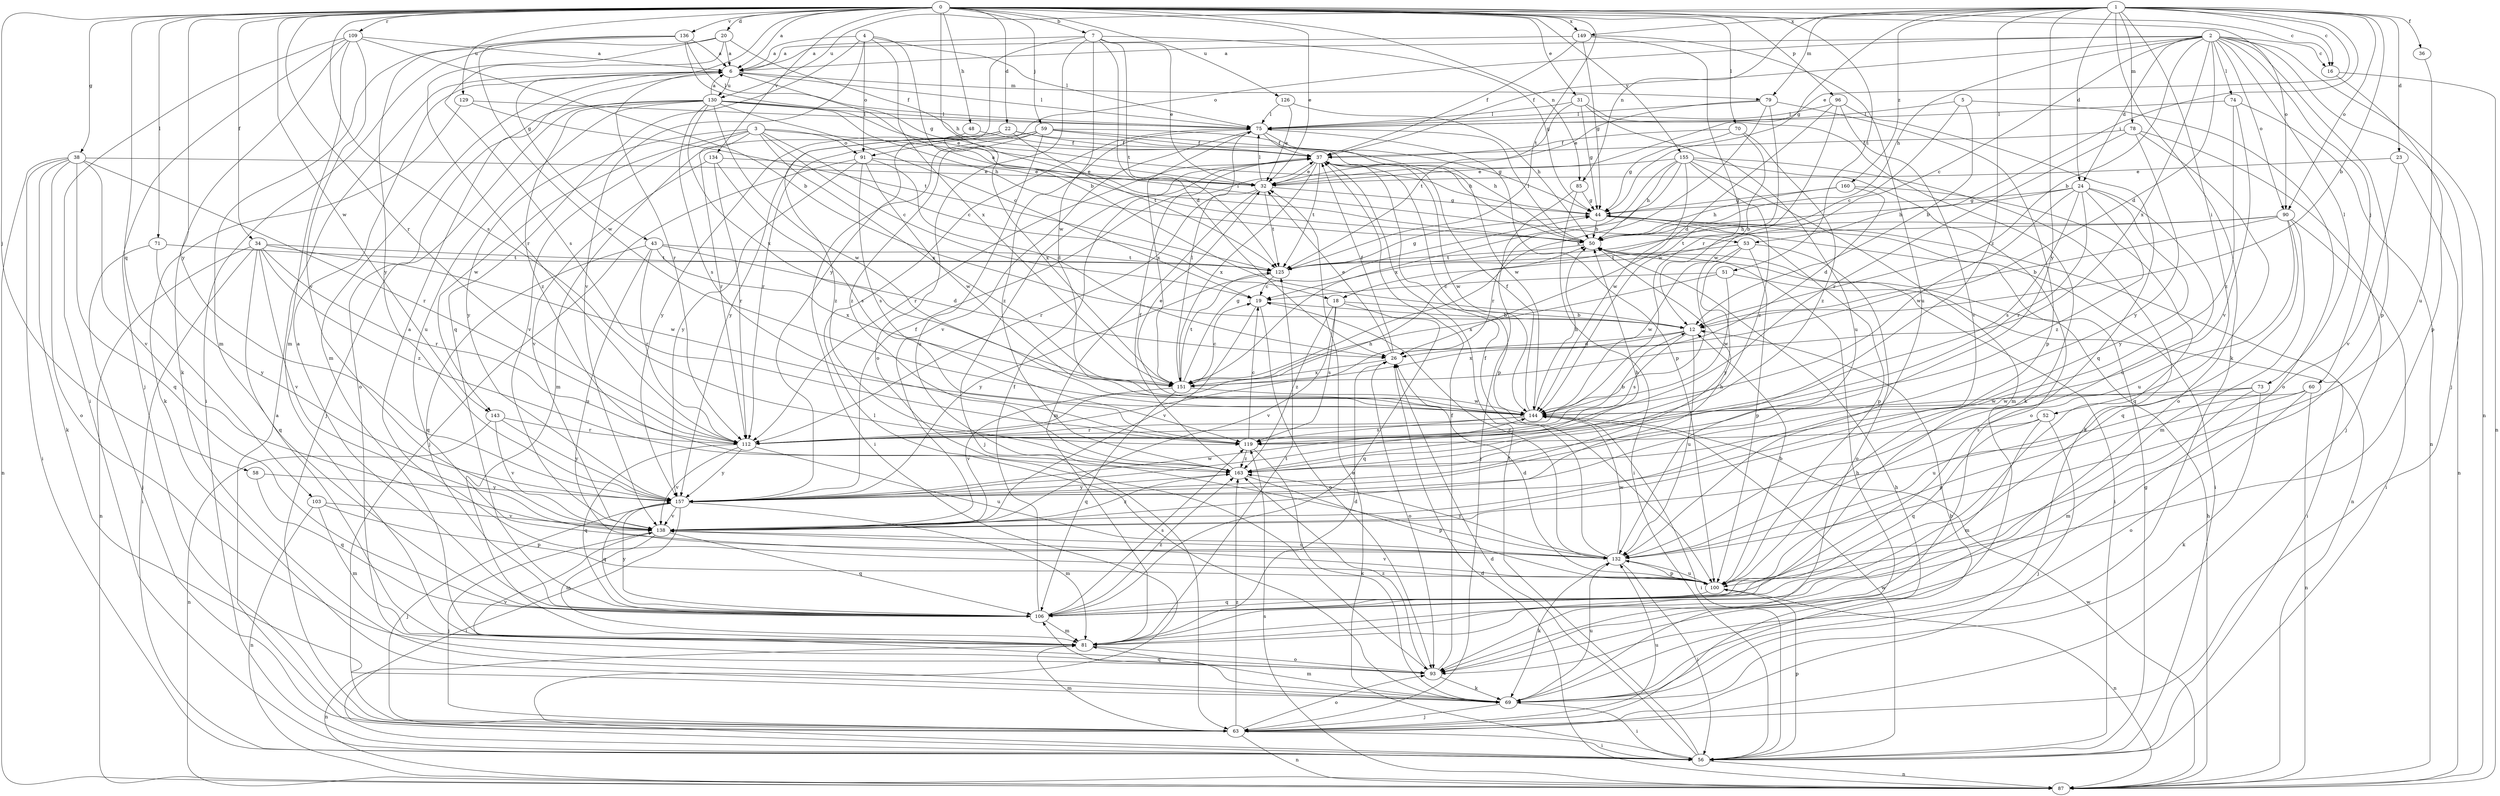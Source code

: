 strict digraph  {
0;
1;
2;
3;
4;
5;
6;
7;
12;
16;
18;
19;
20;
22;
23;
24;
26;
31;
32;
34;
36;
37;
38;
43;
44;
48;
50;
51;
52;
53;
56;
58;
59;
60;
63;
69;
70;
71;
73;
74;
75;
78;
79;
81;
85;
87;
90;
91;
93;
96;
100;
103;
106;
109;
112;
119;
125;
126;
129;
130;
132;
134;
136;
138;
143;
144;
149;
151;
155;
157;
160;
163;
0 -> 6  [label=a];
0 -> 7  [label=b];
0 -> 16  [label=c];
0 -> 20  [label=d];
0 -> 22  [label=d];
0 -> 31  [label=e];
0 -> 32  [label=e];
0 -> 34  [label=f];
0 -> 38  [label=g];
0 -> 43  [label=g];
0 -> 48  [label=h];
0 -> 50  [label=h];
0 -> 51  [label=i];
0 -> 58  [label=j];
0 -> 59  [label=j];
0 -> 70  [label=l];
0 -> 71  [label=l];
0 -> 85  [label=n];
0 -> 90  [label=o];
0 -> 96  [label=p];
0 -> 103  [label=q];
0 -> 109  [label=r];
0 -> 112  [label=r];
0 -> 119  [label=s];
0 -> 125  [label=t];
0 -> 126  [label=u];
0 -> 129  [label=u];
0 -> 134  [label=v];
0 -> 136  [label=v];
0 -> 143  [label=w];
0 -> 149  [label=x];
0 -> 155  [label=y];
0 -> 157  [label=y];
1 -> 12  [label=b];
1 -> 16  [label=c];
1 -> 23  [label=d];
1 -> 24  [label=d];
1 -> 32  [label=e];
1 -> 36  [label=f];
1 -> 44  [label=g];
1 -> 52  [label=i];
1 -> 53  [label=i];
1 -> 69  [label=k];
1 -> 78  [label=m];
1 -> 79  [label=m];
1 -> 85  [label=n];
1 -> 90  [label=o];
1 -> 130  [label=u];
1 -> 149  [label=x];
1 -> 157  [label=y];
1 -> 160  [label=z];
1 -> 163  [label=z];
2 -> 6  [label=a];
2 -> 12  [label=b];
2 -> 16  [label=c];
2 -> 18  [label=c];
2 -> 24  [label=d];
2 -> 26  [label=d];
2 -> 37  [label=f];
2 -> 50  [label=h];
2 -> 60  [label=j];
2 -> 63  [label=j];
2 -> 73  [label=l];
2 -> 74  [label=l];
2 -> 87  [label=n];
2 -> 90  [label=o];
2 -> 91  [label=o];
2 -> 100  [label=p];
2 -> 151  [label=x];
3 -> 18  [label=c];
3 -> 19  [label=c];
3 -> 53  [label=i];
3 -> 91  [label=o];
3 -> 112  [label=r];
3 -> 138  [label=v];
3 -> 143  [label=w];
3 -> 151  [label=x];
3 -> 157  [label=y];
4 -> 6  [label=a];
4 -> 12  [label=b];
4 -> 75  [label=l];
4 -> 91  [label=o];
4 -> 106  [label=q];
4 -> 138  [label=v];
4 -> 151  [label=x];
5 -> 12  [label=b];
5 -> 19  [label=c];
5 -> 75  [label=l];
5 -> 93  [label=o];
6 -> 75  [label=l];
6 -> 79  [label=m];
6 -> 81  [label=m];
6 -> 112  [label=r];
6 -> 130  [label=u];
7 -> 6  [label=a];
7 -> 26  [label=d];
7 -> 32  [label=e];
7 -> 44  [label=g];
7 -> 93  [label=o];
7 -> 125  [label=t];
7 -> 144  [label=w];
7 -> 157  [label=y];
12 -> 26  [label=d];
12 -> 119  [label=s];
12 -> 132  [label=u];
12 -> 151  [label=x];
16 -> 87  [label=n];
16 -> 100  [label=p];
18 -> 12  [label=b];
18 -> 106  [label=q];
18 -> 119  [label=s];
18 -> 138  [label=v];
18 -> 163  [label=z];
19 -> 12  [label=b];
19 -> 93  [label=o];
19 -> 138  [label=v];
20 -> 6  [label=a];
20 -> 37  [label=f];
20 -> 56  [label=i];
20 -> 112  [label=r];
20 -> 119  [label=s];
22 -> 37  [label=f];
22 -> 50  [label=h];
22 -> 125  [label=t];
22 -> 151  [label=x];
22 -> 157  [label=y];
22 -> 163  [label=z];
23 -> 32  [label=e];
23 -> 87  [label=n];
23 -> 138  [label=v];
24 -> 44  [label=g];
24 -> 50  [label=h];
24 -> 112  [label=r];
24 -> 119  [label=s];
24 -> 132  [label=u];
24 -> 144  [label=w];
24 -> 157  [label=y];
24 -> 163  [label=z];
26 -> 32  [label=e];
26 -> 37  [label=f];
26 -> 93  [label=o];
26 -> 151  [label=x];
31 -> 44  [label=g];
31 -> 69  [label=k];
31 -> 75  [label=l];
31 -> 125  [label=t];
31 -> 132  [label=u];
32 -> 44  [label=g];
32 -> 75  [label=l];
32 -> 81  [label=m];
32 -> 112  [label=r];
32 -> 125  [label=t];
34 -> 56  [label=i];
34 -> 87  [label=n];
34 -> 106  [label=q];
34 -> 112  [label=r];
34 -> 125  [label=t];
34 -> 138  [label=v];
34 -> 144  [label=w];
34 -> 163  [label=z];
36 -> 132  [label=u];
37 -> 32  [label=e];
37 -> 63  [label=j];
37 -> 100  [label=p];
37 -> 112  [label=r];
37 -> 125  [label=t];
37 -> 144  [label=w];
37 -> 151  [label=x];
38 -> 32  [label=e];
38 -> 56  [label=i];
38 -> 69  [label=k];
38 -> 87  [label=n];
38 -> 93  [label=o];
38 -> 106  [label=q];
38 -> 112  [label=r];
38 -> 138  [label=v];
43 -> 26  [label=d];
43 -> 106  [label=q];
43 -> 112  [label=r];
43 -> 125  [label=t];
43 -> 132  [label=u];
43 -> 151  [label=x];
44 -> 50  [label=h];
44 -> 56  [label=i];
44 -> 87  [label=n];
44 -> 100  [label=p];
48 -> 37  [label=f];
48 -> 81  [label=m];
50 -> 6  [label=a];
50 -> 56  [label=i];
50 -> 75  [label=l];
50 -> 125  [label=t];
51 -> 19  [label=c];
51 -> 56  [label=i];
51 -> 144  [label=w];
51 -> 151  [label=x];
52 -> 63  [label=j];
52 -> 81  [label=m];
52 -> 106  [label=q];
52 -> 119  [label=s];
53 -> 93  [label=o];
53 -> 100  [label=p];
53 -> 125  [label=t];
53 -> 144  [label=w];
53 -> 157  [label=y];
56 -> 6  [label=a];
56 -> 26  [label=d];
56 -> 32  [label=e];
56 -> 37  [label=f];
56 -> 44  [label=g];
56 -> 87  [label=n];
56 -> 100  [label=p];
56 -> 144  [label=w];
58 -> 106  [label=q];
58 -> 157  [label=y];
59 -> 37  [label=f];
59 -> 44  [label=g];
59 -> 50  [label=h];
59 -> 56  [label=i];
59 -> 112  [label=r];
59 -> 132  [label=u];
59 -> 157  [label=y];
59 -> 163  [label=z];
60 -> 87  [label=n];
60 -> 93  [label=o];
60 -> 100  [label=p];
60 -> 144  [label=w];
63 -> 50  [label=h];
63 -> 56  [label=i];
63 -> 81  [label=m];
63 -> 87  [label=n];
63 -> 93  [label=o];
63 -> 132  [label=u];
63 -> 163  [label=z];
69 -> 12  [label=b];
69 -> 50  [label=h];
69 -> 56  [label=i];
69 -> 63  [label=j];
69 -> 75  [label=l];
69 -> 81  [label=m];
69 -> 106  [label=q];
69 -> 132  [label=u];
70 -> 12  [label=b];
70 -> 37  [label=f];
70 -> 44  [label=g];
70 -> 163  [label=z];
71 -> 63  [label=j];
71 -> 125  [label=t];
71 -> 157  [label=y];
73 -> 69  [label=k];
73 -> 81  [label=m];
73 -> 132  [label=u];
73 -> 144  [label=w];
74 -> 75  [label=l];
74 -> 87  [label=n];
74 -> 138  [label=v];
74 -> 163  [label=z];
75 -> 37  [label=f];
75 -> 100  [label=p];
75 -> 138  [label=v];
75 -> 144  [label=w];
75 -> 151  [label=x];
75 -> 163  [label=z];
78 -> 37  [label=f];
78 -> 63  [label=j];
78 -> 93  [label=o];
78 -> 112  [label=r];
78 -> 157  [label=y];
79 -> 32  [label=e];
79 -> 75  [label=l];
79 -> 100  [label=p];
79 -> 144  [label=w];
79 -> 151  [label=x];
81 -> 26  [label=d];
81 -> 87  [label=n];
81 -> 93  [label=o];
81 -> 125  [label=t];
85 -> 44  [label=g];
85 -> 56  [label=i];
85 -> 63  [label=j];
87 -> 26  [label=d];
87 -> 50  [label=h];
87 -> 119  [label=s];
87 -> 144  [label=w];
90 -> 12  [label=b];
90 -> 50  [label=h];
90 -> 56  [label=i];
90 -> 81  [label=m];
90 -> 106  [label=q];
90 -> 125  [label=t];
90 -> 132  [label=u];
91 -> 26  [label=d];
91 -> 32  [label=e];
91 -> 63  [label=j];
91 -> 119  [label=s];
91 -> 144  [label=w];
91 -> 157  [label=y];
93 -> 37  [label=f];
93 -> 69  [label=k];
93 -> 138  [label=v];
93 -> 163  [label=z];
96 -> 26  [label=d];
96 -> 75  [label=l];
96 -> 106  [label=q];
96 -> 138  [label=v];
96 -> 144  [label=w];
100 -> 6  [label=a];
100 -> 12  [label=b];
100 -> 26  [label=d];
100 -> 87  [label=n];
100 -> 106  [label=q];
100 -> 132  [label=u];
100 -> 138  [label=v];
103 -> 81  [label=m];
103 -> 87  [label=n];
103 -> 100  [label=p];
103 -> 138  [label=v];
106 -> 6  [label=a];
106 -> 37  [label=f];
106 -> 81  [label=m];
106 -> 119  [label=s];
106 -> 157  [label=y];
106 -> 163  [label=z];
109 -> 6  [label=a];
109 -> 12  [label=b];
109 -> 56  [label=i];
109 -> 63  [label=j];
109 -> 69  [label=k];
109 -> 81  [label=m];
109 -> 138  [label=v];
112 -> 12  [label=b];
112 -> 50  [label=h];
112 -> 106  [label=q];
112 -> 132  [label=u];
112 -> 138  [label=v];
112 -> 157  [label=y];
119 -> 19  [label=c];
119 -> 69  [label=k];
119 -> 163  [label=z];
125 -> 19  [label=c];
125 -> 44  [label=g];
125 -> 157  [label=y];
126 -> 32  [label=e];
126 -> 50  [label=h];
126 -> 75  [label=l];
129 -> 69  [label=k];
129 -> 75  [label=l];
129 -> 125  [label=t];
130 -> 6  [label=a];
130 -> 19  [label=c];
130 -> 32  [label=e];
130 -> 50  [label=h];
130 -> 63  [label=j];
130 -> 75  [label=l];
130 -> 93  [label=o];
130 -> 119  [label=s];
130 -> 132  [label=u];
130 -> 144  [label=w];
130 -> 151  [label=x];
130 -> 163  [label=z];
132 -> 19  [label=c];
132 -> 37  [label=f];
132 -> 56  [label=i];
132 -> 69  [label=k];
132 -> 100  [label=p];
132 -> 144  [label=w];
132 -> 163  [label=z];
134 -> 32  [label=e];
134 -> 112  [label=r];
134 -> 119  [label=s];
134 -> 138  [label=v];
136 -> 6  [label=a];
136 -> 44  [label=g];
136 -> 75  [label=l];
136 -> 81  [label=m];
136 -> 144  [label=w];
136 -> 157  [label=y];
138 -> 50  [label=h];
138 -> 63  [label=j];
138 -> 81  [label=m];
138 -> 106  [label=q];
138 -> 132  [label=u];
138 -> 163  [label=z];
143 -> 87  [label=n];
143 -> 112  [label=r];
143 -> 138  [label=v];
143 -> 157  [label=y];
144 -> 32  [label=e];
144 -> 37  [label=f];
144 -> 50  [label=h];
144 -> 56  [label=i];
144 -> 112  [label=r];
144 -> 119  [label=s];
149 -> 6  [label=a];
149 -> 37  [label=f];
149 -> 44  [label=g];
149 -> 112  [label=r];
149 -> 132  [label=u];
151 -> 19  [label=c];
151 -> 44  [label=g];
151 -> 75  [label=l];
151 -> 106  [label=q];
151 -> 125  [label=t];
151 -> 138  [label=v];
151 -> 144  [label=w];
155 -> 32  [label=e];
155 -> 50  [label=h];
155 -> 69  [label=k];
155 -> 81  [label=m];
155 -> 93  [label=o];
155 -> 112  [label=r];
155 -> 144  [label=w];
155 -> 151  [label=x];
155 -> 163  [label=z];
157 -> 37  [label=f];
157 -> 50  [label=h];
157 -> 56  [label=i];
157 -> 63  [label=j];
157 -> 81  [label=m];
157 -> 106  [label=q];
157 -> 138  [label=v];
157 -> 144  [label=w];
160 -> 26  [label=d];
160 -> 44  [label=g];
160 -> 50  [label=h];
160 -> 106  [label=q];
163 -> 37  [label=f];
163 -> 100  [label=p];
163 -> 157  [label=y];
}
